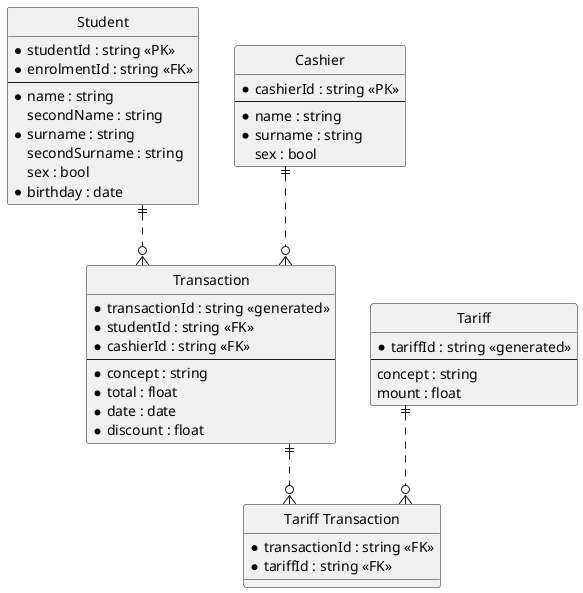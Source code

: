 @startuml

hide circle
skinparam linetype ortho

entity "Student" as student
{
    * studentId : string <<PK>>
    * enrolmentId : string <<FK>>
    --
    * name : string
    secondName : string
    * surname : string
    secondSurname : string
    sex : bool
    * birthday : date
}

entity "Transaction" as transaction
{
    * transactionId : string <<generated>> 
    * studentId : string <<FK>>
    * cashierId : string <<FK>>
    --
    * concept : string
    * total : float
    * date : date
    * discount : float
}

entity "Cashier" as cashier 
{
    * cashierId : string <<PK>>
    --
    * name : string
    * surname : string
    sex : bool
}

entity "Tariff" as tariff
{
    * tariffId : string <<generated>>
    --
    concept : string
    mount : float
}

entity "Tariff Transaction" as tariffTransaction
{
    * transactionId : string <<FK>>
    * tariffId : string <<FK>>
}

student ||..o{transaction
cashier ||..o{transaction

transaction ||..o{ tariffTransaction
tariff ||..o{ tariffTransaction

@enduml
